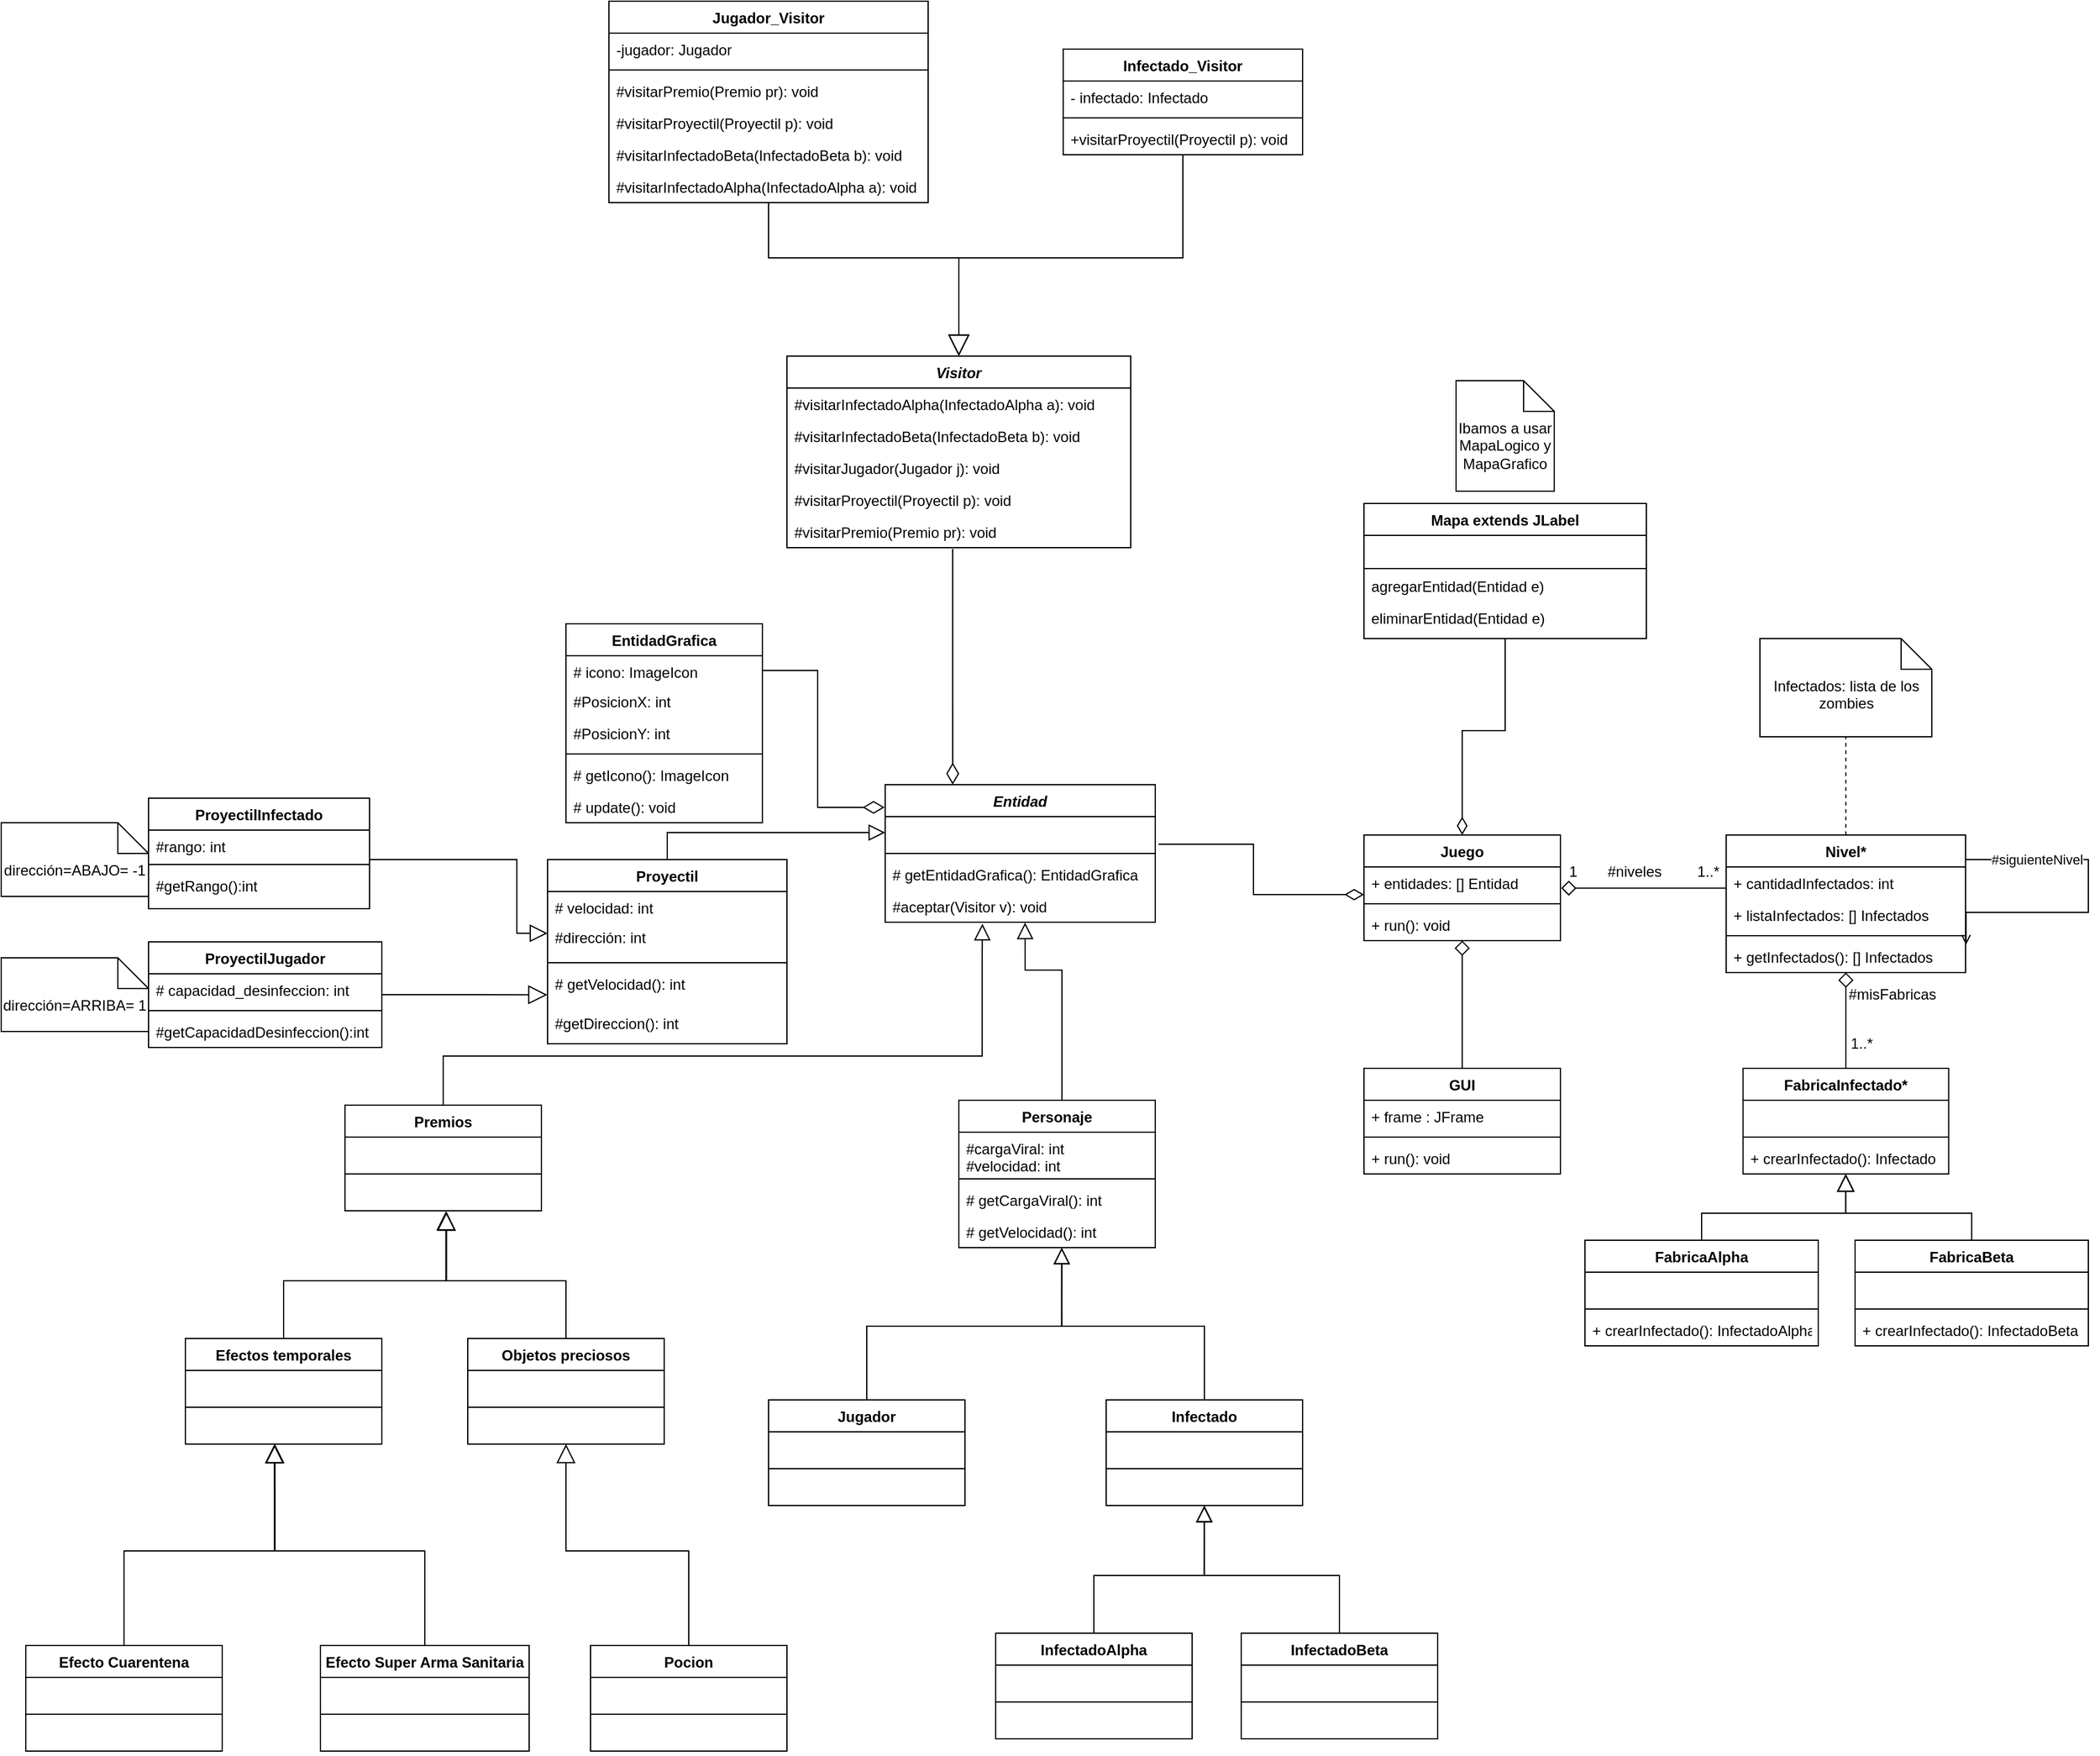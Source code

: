 <mxfile version="13.9.2" type="device"><diagram id="e_Py5MO5d-pihFE7DWXS" name="Page-1"><mxGraphModel dx="3204" dy="1754" grid="1" gridSize="10" guides="1" tooltips="1" connect="1" arrows="1" fold="1" page="1" pageScale="1" pageWidth="850" pageHeight="1100" math="0" shadow="0"><root><mxCell id="0"/><mxCell id="1" parent="0"/><mxCell id="vR1AUL86FYnGPOqWU92p-5" style="edgeStyle=orthogonalEdgeStyle;rounded=0;orthogonalLoop=1;jettySize=auto;html=1;exitX=1.004;exitY=0.665;exitDx=0;exitDy=0;exitPerimeter=0;startArrow=diamond;startFill=0;endArrow=none;endFill=0;endSize=6;startSize=10;" parent="1" source="vR1AUL86FYnGPOqWU92p-11" target="vR1AUL86FYnGPOqWU92p-6" edge="1"><mxGeometry relative="1" as="geometry"><mxPoint x="160" y="80" as="targetPoint"/><mxPoint x="230" y="223" as="sourcePoint"/><Array as="points"><mxPoint x="310" y="223"/><mxPoint x="310" y="223"/></Array></mxGeometry></mxCell><mxCell id="vR1AUL86FYnGPOqWU92p-40" style="edgeStyle=orthogonalEdgeStyle;rounded=0;orthogonalLoop=1;jettySize=auto;html=1;startArrow=diamond;startFill=0;startSize=10;endArrow=none;endFill=0;endSize=12;entryX=0.5;entryY=0;entryDx=0;entryDy=0;" parent="1" source="vR1AUL86FYnGPOqWU92p-6" target="vR1AUL86FYnGPOqWU92p-41" edge="1"><mxGeometry relative="1" as="geometry"><mxPoint x="450" y="410" as="targetPoint"/></mxGeometry></mxCell><mxCell id="vR1AUL86FYnGPOqWU92p-65" style="edgeStyle=orthogonalEdgeStyle;rounded=0;orthogonalLoop=1;jettySize=auto;html=1;entryX=0.5;entryY=1;entryDx=0;entryDy=0;entryPerimeter=0;startArrow=none;startFill=0;startSize=10;endArrow=none;endFill=0;endSize=12;exitX=0.5;exitY=0;exitDx=0;exitDy=0;dashed=1;" parent="1" source="vR1AUL86FYnGPOqWU92p-6" target="vR1AUL86FYnGPOqWU92p-64" edge="1"><mxGeometry relative="1" as="geometry"/></mxCell><mxCell id="vR1AUL86FYnGPOqWU92p-6" value="Nivel*" style="swimlane;fontStyle=1;align=center;verticalAlign=top;childLayout=stackLayout;horizontal=1;startSize=26;horizontalStack=0;resizeParent=1;resizeParentMax=0;resizeLast=0;collapsible=1;marginBottom=0;" parent="1" vertex="1"><mxGeometry x="355" y="180" width="195" height="112" as="geometry"/></mxCell><mxCell id="vR1AUL86FYnGPOqWU92p-39" value="+ cantidadInfectados: int" style="text;strokeColor=none;fillColor=none;align=left;verticalAlign=top;spacingLeft=4;spacingRight=4;overflow=hidden;rotatable=0;points=[[0,0.5],[1,0.5]];portConstraint=eastwest;" parent="vR1AUL86FYnGPOqWU92p-6" vertex="1"><mxGeometry y="26" width="195" height="26" as="geometry"/></mxCell><mxCell id="my1NBq7QJolVb23vjbqv-1" value="+ listaInfectados: [] Infectados" style="text;strokeColor=none;fillColor=none;align=left;verticalAlign=top;spacingLeft=4;spacingRight=4;overflow=hidden;rotatable=0;points=[[0,0.5],[1,0.5]];portConstraint=eastwest;" vertex="1" parent="vR1AUL86FYnGPOqWU92p-6"><mxGeometry y="52" width="195" height="26" as="geometry"/></mxCell><mxCell id="vR1AUL86FYnGPOqWU92p-8" value="" style="line;strokeWidth=1;fillColor=none;align=left;verticalAlign=middle;spacingTop=-1;spacingLeft=3;spacingRight=3;rotatable=0;labelPosition=right;points=[];portConstraint=eastwest;" parent="vR1AUL86FYnGPOqWU92p-6" vertex="1"><mxGeometry y="78" width="195" height="8" as="geometry"/></mxCell><mxCell id="vR1AUL86FYnGPOqWU92p-9" value="+ getInfectados(): [] Infectados" style="text;strokeColor=none;fillColor=none;align=left;verticalAlign=top;spacingLeft=4;spacingRight=4;overflow=hidden;rotatable=0;points=[[0,0.5],[1,0.5]];portConstraint=eastwest;" parent="vR1AUL86FYnGPOqWU92p-6" vertex="1"><mxGeometry y="86" width="195" height="26" as="geometry"/></mxCell><mxCell id="vR1AUL86FYnGPOqWU92p-23" style="edgeStyle=orthogonalEdgeStyle;rounded=0;orthogonalLoop=1;jettySize=auto;html=1;entryX=1.002;entryY=0.132;entryDx=0;entryDy=0;startArrow=none;startFill=0;startSize=10;endArrow=open;endFill=0;endSize=6;entryPerimeter=0;" parent="vR1AUL86FYnGPOqWU92p-6" target="vR1AUL86FYnGPOqWU92p-9" edge="1"><mxGeometry relative="1" as="geometry"><mxPoint x="195" y="20" as="sourcePoint"/><mxPoint x="285" y="52" as="targetPoint"/><Array as="points"><mxPoint x="295" y="20"/><mxPoint x="295" y="63"/></Array></mxGeometry></mxCell><mxCell id="vR1AUL86FYnGPOqWU92p-24" value="#siguienteNivel" style="edgeLabel;html=1;align=center;verticalAlign=middle;resizable=0;points=[];" parent="vR1AUL86FYnGPOqWU92p-23" vertex="1" connectable="0"><mxGeometry x="-0.428" relative="1" as="geometry"><mxPoint x="-19.49" as="offset"/></mxGeometry></mxCell><mxCell id="vR1AUL86FYnGPOqWU92p-68" style="edgeStyle=orthogonalEdgeStyle;rounded=0;orthogonalLoop=1;jettySize=auto;html=1;startArrow=diamond;startFill=0;startSize=10;endArrow=none;endFill=0;endSize=12;entryX=0.5;entryY=0;entryDx=0;entryDy=0;" parent="1" source="vR1AUL86FYnGPOqWU92p-10" target="vR1AUL86FYnGPOqWU92p-69" edge="1"><mxGeometry relative="1" as="geometry"><mxPoint x="140" y="400" as="targetPoint"/></mxGeometry></mxCell><mxCell id="vR1AUL86FYnGPOqWU92p-10" value="Juego" style="swimlane;fontStyle=1;align=center;verticalAlign=top;childLayout=stackLayout;horizontal=1;startSize=26;horizontalStack=0;resizeParent=1;resizeParentMax=0;resizeLast=0;collapsible=1;marginBottom=0;" parent="1" vertex="1"><mxGeometry x="60" y="180" width="160" height="86" as="geometry"/></mxCell><mxCell id="vR1AUL86FYnGPOqWU92p-11" value="+ entidades: [] Entidad" style="text;strokeColor=none;fillColor=none;align=left;verticalAlign=top;spacingLeft=4;spacingRight=4;overflow=hidden;rotatable=0;points=[[0,0.5],[1,0.5]];portConstraint=eastwest;" parent="vR1AUL86FYnGPOqWU92p-10" vertex="1"><mxGeometry y="26" width="160" height="26" as="geometry"/></mxCell><mxCell id="vR1AUL86FYnGPOqWU92p-12" value="" style="line;strokeWidth=1;fillColor=none;align=left;verticalAlign=middle;spacingTop=-1;spacingLeft=3;spacingRight=3;rotatable=0;labelPosition=right;points=[];portConstraint=eastwest;" parent="vR1AUL86FYnGPOqWU92p-10" vertex="1"><mxGeometry y="52" width="160" height="8" as="geometry"/></mxCell><mxCell id="vR1AUL86FYnGPOqWU92p-13" value="+ run(): void" style="text;strokeColor=none;fillColor=none;align=left;verticalAlign=top;spacingLeft=4;spacingRight=4;overflow=hidden;rotatable=0;points=[[0,0.5],[1,0.5]];portConstraint=eastwest;" parent="vR1AUL86FYnGPOqWU92p-10" vertex="1"><mxGeometry y="60" width="160" height="26" as="geometry"/></mxCell><mxCell id="vR1AUL86FYnGPOqWU92p-14" value="1..*" style="text;html=1;align=center;verticalAlign=middle;resizable=0;points=[];autosize=1;" parent="1" vertex="1"><mxGeometry x="325" y="200" width="30" height="20" as="geometry"/></mxCell><mxCell id="vR1AUL86FYnGPOqWU92p-15" value="1" style="text;html=1;align=center;verticalAlign=middle;resizable=0;points=[];autosize=1;" parent="1" vertex="1"><mxGeometry x="220" y="200" width="20" height="20" as="geometry"/></mxCell><mxCell id="vR1AUL86FYnGPOqWU92p-41" value="FabricaInfectado*" style="swimlane;fontStyle=1;align=center;verticalAlign=top;childLayout=stackLayout;horizontal=1;startSize=26;horizontalStack=0;resizeParent=1;resizeParentMax=0;resizeLast=0;collapsible=1;marginBottom=0;" parent="1" vertex="1"><mxGeometry x="368.75" y="370" width="167.5" height="86" as="geometry"/></mxCell><mxCell id="vR1AUL86FYnGPOqWU92p-42" value=" " style="text;strokeColor=none;fillColor=none;align=left;verticalAlign=top;spacingLeft=4;spacingRight=4;overflow=hidden;rotatable=0;points=[[0,0.5],[1,0.5]];portConstraint=eastwest;" parent="vR1AUL86FYnGPOqWU92p-41" vertex="1"><mxGeometry y="26" width="167.5" height="26" as="geometry"/></mxCell><mxCell id="vR1AUL86FYnGPOqWU92p-43" value="" style="line;strokeWidth=1;fillColor=none;align=left;verticalAlign=middle;spacingTop=-1;spacingLeft=3;spacingRight=3;rotatable=0;labelPosition=right;points=[];portConstraint=eastwest;" parent="vR1AUL86FYnGPOqWU92p-41" vertex="1"><mxGeometry y="52" width="167.5" height="8" as="geometry"/></mxCell><mxCell id="vR1AUL86FYnGPOqWU92p-44" value="+ crearInfectado(): Infectado" style="text;strokeColor=none;fillColor=none;align=left;verticalAlign=top;spacingLeft=4;spacingRight=4;overflow=hidden;rotatable=0;points=[[0,0.5],[1,0.5]];portConstraint=eastwest;" parent="vR1AUL86FYnGPOqWU92p-41" vertex="1"><mxGeometry y="60" width="167.5" height="26" as="geometry"/></mxCell><mxCell id="vR1AUL86FYnGPOqWU92p-45" value="1..*" style="text;html=1;align=center;verticalAlign=middle;resizable=0;points=[];autosize=1;" parent="1" vertex="1"><mxGeometry x="450" y="340" width="30" height="20" as="geometry"/></mxCell><mxCell id="vR1AUL86FYnGPOqWU92p-46" value="#misFabricas" style="text;html=1;align=center;verticalAlign=middle;resizable=0;points=[];autosize=1;" parent="1" vertex="1"><mxGeometry x="445" y="300" width="90" height="20" as="geometry"/></mxCell><mxCell id="vR1AUL86FYnGPOqWU92p-48" value="#niveles" style="text;html=1;align=center;verticalAlign=middle;resizable=0;points=[];autosize=1;" parent="1" vertex="1"><mxGeometry x="250" y="200" width="60" height="20" as="geometry"/></mxCell><mxCell id="vR1AUL86FYnGPOqWU92p-61" style="edgeStyle=orthogonalEdgeStyle;rounded=0;orthogonalLoop=1;jettySize=auto;html=1;entryX=0.5;entryY=1;entryDx=0;entryDy=0;startArrow=none;startFill=0;startSize=10;endArrow=block;endFill=0;endSize=12;" parent="1" source="vR1AUL86FYnGPOqWU92p-50" target="vR1AUL86FYnGPOqWU92p-41" edge="1"><mxGeometry relative="1" as="geometry"/></mxCell><mxCell id="vR1AUL86FYnGPOqWU92p-50" value="FabricaAlpha" style="swimlane;fontStyle=1;align=center;verticalAlign=top;childLayout=stackLayout;horizontal=1;startSize=26;horizontalStack=0;resizeParent=1;resizeParentMax=0;resizeLast=0;collapsible=1;marginBottom=0;" parent="1" vertex="1"><mxGeometry x="240" y="510" width="190" height="86" as="geometry"/></mxCell><mxCell id="vR1AUL86FYnGPOqWU92p-51" value=" " style="text;strokeColor=none;fillColor=none;align=left;verticalAlign=top;spacingLeft=4;spacingRight=4;overflow=hidden;rotatable=0;points=[[0,0.5],[1,0.5]];portConstraint=eastwest;" parent="vR1AUL86FYnGPOqWU92p-50" vertex="1"><mxGeometry y="26" width="190" height="26" as="geometry"/></mxCell><mxCell id="vR1AUL86FYnGPOqWU92p-52" value="" style="line;strokeWidth=1;fillColor=none;align=left;verticalAlign=middle;spacingTop=-1;spacingLeft=3;spacingRight=3;rotatable=0;labelPosition=right;points=[];portConstraint=eastwest;" parent="vR1AUL86FYnGPOqWU92p-50" vertex="1"><mxGeometry y="52" width="190" height="8" as="geometry"/></mxCell><mxCell id="vR1AUL86FYnGPOqWU92p-53" value="+ crearInfectado(): InfectadoAlpha" style="text;strokeColor=none;fillColor=none;align=left;verticalAlign=top;spacingLeft=4;spacingRight=4;overflow=hidden;rotatable=0;points=[[0,0.5],[1,0.5]];portConstraint=eastwest;" parent="vR1AUL86FYnGPOqWU92p-50" vertex="1"><mxGeometry y="60" width="190" height="26" as="geometry"/></mxCell><mxCell id="vR1AUL86FYnGPOqWU92p-63" style="edgeStyle=orthogonalEdgeStyle;rounded=0;orthogonalLoop=1;jettySize=auto;html=1;entryX=0.499;entryY=1.001;entryDx=0;entryDy=0;entryPerimeter=0;startArrow=none;startFill=0;startSize=10;endArrow=block;endFill=0;endSize=12;" parent="1" source="vR1AUL86FYnGPOqWU92p-54" target="vR1AUL86FYnGPOqWU92p-44" edge="1"><mxGeometry relative="1" as="geometry"/></mxCell><mxCell id="vR1AUL86FYnGPOqWU92p-54" value="FabricaBeta" style="swimlane;fontStyle=1;align=center;verticalAlign=top;childLayout=stackLayout;horizontal=1;startSize=26;horizontalStack=0;resizeParent=1;resizeParentMax=0;resizeLast=0;collapsible=1;marginBottom=0;" parent="1" vertex="1"><mxGeometry x="460" y="510" width="190" height="86" as="geometry"/></mxCell><mxCell id="vR1AUL86FYnGPOqWU92p-55" value=" " style="text;strokeColor=none;fillColor=none;align=left;verticalAlign=top;spacingLeft=4;spacingRight=4;overflow=hidden;rotatable=0;points=[[0,0.5],[1,0.5]];portConstraint=eastwest;" parent="vR1AUL86FYnGPOqWU92p-54" vertex="1"><mxGeometry y="26" width="190" height="26" as="geometry"/></mxCell><mxCell id="vR1AUL86FYnGPOqWU92p-56" value="" style="line;strokeWidth=1;fillColor=none;align=left;verticalAlign=middle;spacingTop=-1;spacingLeft=3;spacingRight=3;rotatable=0;labelPosition=right;points=[];portConstraint=eastwest;" parent="vR1AUL86FYnGPOqWU92p-54" vertex="1"><mxGeometry y="52" width="190" height="8" as="geometry"/></mxCell><mxCell id="vR1AUL86FYnGPOqWU92p-57" value="+ crearInfectado(): InfectadoBeta" style="text;strokeColor=none;fillColor=none;align=left;verticalAlign=top;spacingLeft=4;spacingRight=4;overflow=hidden;rotatable=0;points=[[0,0.5],[1,0.5]];portConstraint=eastwest;" parent="vR1AUL86FYnGPOqWU92p-54" vertex="1"><mxGeometry y="60" width="190" height="26" as="geometry"/></mxCell><mxCell id="vR1AUL86FYnGPOqWU92p-64" value="Infectados: lista de los zombies" style="shape=note2;boundedLbl=1;whiteSpace=wrap;html=1;size=25;verticalAlign=top;align=center;" parent="1" vertex="1"><mxGeometry x="382.5" y="20" width="140" height="80" as="geometry"/></mxCell><mxCell id="vR1AUL86FYnGPOqWU92p-69" value="GUI" style="swimlane;fontStyle=1;align=center;verticalAlign=top;childLayout=stackLayout;horizontal=1;startSize=26;horizontalStack=0;resizeParent=1;resizeParentMax=0;resizeLast=0;collapsible=1;marginBottom=0;" parent="1" vertex="1"><mxGeometry x="60" y="370" width="160" height="86" as="geometry"/></mxCell><mxCell id="vR1AUL86FYnGPOqWU92p-70" value="+ frame : JFrame" style="text;strokeColor=none;fillColor=none;align=left;verticalAlign=top;spacingLeft=4;spacingRight=4;overflow=hidden;rotatable=0;points=[[0,0.5],[1,0.5]];portConstraint=eastwest;" parent="vR1AUL86FYnGPOqWU92p-69" vertex="1"><mxGeometry y="26" width="160" height="26" as="geometry"/></mxCell><mxCell id="vR1AUL86FYnGPOqWU92p-71" value="" style="line;strokeWidth=1;fillColor=none;align=left;verticalAlign=middle;spacingTop=-1;spacingLeft=3;spacingRight=3;rotatable=0;labelPosition=right;points=[];portConstraint=eastwest;" parent="vR1AUL86FYnGPOqWU92p-69" vertex="1"><mxGeometry y="52" width="160" height="8" as="geometry"/></mxCell><mxCell id="vR1AUL86FYnGPOqWU92p-72" value="+ run(): void" style="text;strokeColor=none;fillColor=none;align=left;verticalAlign=top;spacingLeft=4;spacingRight=4;overflow=hidden;rotatable=0;points=[[0,0.5],[1,0.5]];portConstraint=eastwest;" parent="vR1AUL86FYnGPOqWU92p-69" vertex="1"><mxGeometry y="60" width="160" height="26" as="geometry"/></mxCell><mxCell id="WRxoPLEy21GZYdgiGuAM-36" style="edgeStyle=orthogonalEdgeStyle;rounded=0;orthogonalLoop=1;jettySize=auto;html=1;endArrow=diamondThin;endFill=0;endSize=13;exitX=1.012;exitY=0.866;exitDx=0;exitDy=0;exitPerimeter=0;entryX=0;entryY=0.866;entryDx=0;entryDy=0;entryPerimeter=0;" parent="1" source="WRxoPLEy21GZYdgiGuAM-2" target="vR1AUL86FYnGPOqWU92p-11" edge="1"><mxGeometry relative="1" as="geometry"><Array as="points"/><mxPoint x="59" y="228" as="targetPoint"/></mxGeometry></mxCell><mxCell id="3l5b2DLbA7qnfJ4A5fDf-18" style="edgeStyle=orthogonalEdgeStyle;rounded=0;orthogonalLoop=1;jettySize=auto;html=1;startArrow=diamondThin;startFill=0;startSize=15;endArrow=none;endFill=0;endSize=15;exitX=0.25;exitY=0;exitDx=0;exitDy=0;entryX=0.482;entryY=1.038;entryDx=0;entryDy=0;entryPerimeter=0;" parent="1" source="WRxoPLEy21GZYdgiGuAM-1" target="3l5b2DLbA7qnfJ4A5fDf-19" edge="1"><mxGeometry relative="1" as="geometry"><mxPoint x="-270" y="-263" as="targetPoint"/></mxGeometry></mxCell><mxCell id="WRxoPLEy21GZYdgiGuAM-1" value="Entidad" style="swimlane;fontStyle=3;align=center;verticalAlign=top;childLayout=stackLayout;horizontal=1;startSize=26;horizontalStack=0;resizeParent=1;resizeParentMax=0;resizeLast=0;collapsible=1;marginBottom=0;" parent="1" vertex="1"><mxGeometry x="-330" y="139" width="220" height="112" as="geometry"/></mxCell><mxCell id="WRxoPLEy21GZYdgiGuAM-2" value=" " style="text;strokeColor=none;fillColor=none;align=left;verticalAlign=top;spacingLeft=4;spacingRight=4;overflow=hidden;rotatable=0;points=[[0,0.5],[1,0.5]];portConstraint=eastwest;" parent="WRxoPLEy21GZYdgiGuAM-1" vertex="1"><mxGeometry y="26" width="220" height="26" as="geometry"/></mxCell><mxCell id="WRxoPLEy21GZYdgiGuAM-3" value="" style="line;strokeWidth=1;fillColor=none;align=left;verticalAlign=middle;spacingTop=-1;spacingLeft=3;spacingRight=3;rotatable=0;labelPosition=right;points=[];portConstraint=eastwest;" parent="WRxoPLEy21GZYdgiGuAM-1" vertex="1"><mxGeometry y="52" width="220" height="8" as="geometry"/></mxCell><mxCell id="3l5b2DLbA7qnfJ4A5fDf-36" value="# getEntidadGrafica(): EntidadGrafica" style="text;strokeColor=none;fillColor=none;align=left;verticalAlign=top;spacingLeft=4;spacingRight=4;overflow=hidden;rotatable=0;points=[[0,0.5],[1,0.5]];portConstraint=eastwest;" parent="WRxoPLEy21GZYdgiGuAM-1" vertex="1"><mxGeometry y="60" width="220" height="26" as="geometry"/></mxCell><mxCell id="WRxoPLEy21GZYdgiGuAM-4" value="#aceptar(Visitor v): void" style="text;strokeColor=none;fillColor=none;align=left;verticalAlign=top;spacingLeft=4;spacingRight=4;overflow=hidden;rotatable=0;points=[[0,0.5],[1,0.5]];portConstraint=eastwest;" parent="WRxoPLEy21GZYdgiGuAM-1" vertex="1"><mxGeometry y="86" width="220" height="26" as="geometry"/></mxCell><mxCell id="WRxoPLEy21GZYdgiGuAM-9" style="edgeStyle=orthogonalEdgeStyle;rounded=0;orthogonalLoop=1;jettySize=auto;html=1;entryX=-0.002;entryY=0.165;entryDx=0;entryDy=0;endArrow=diamondThin;endFill=0;endSize=15;entryPerimeter=0;" parent="1" source="WRxoPLEy21GZYdgiGuAM-6" target="WRxoPLEy21GZYdgiGuAM-1" edge="1"><mxGeometry relative="1" as="geometry"/></mxCell><mxCell id="Is_bdsAfQgZfsIAwMM-b-7" style="edgeStyle=orthogonalEdgeStyle;rounded=0;orthogonalLoop=1;jettySize=auto;html=1;endArrow=block;endFill=0;endSize=11;entryX=0.518;entryY=1.011;entryDx=0;entryDy=0;entryPerimeter=0;" parent="1" source="WRxoPLEy21GZYdgiGuAM-10" target="WRxoPLEy21GZYdgiGuAM-4" edge="1"><mxGeometry relative="1" as="geometry"><mxPoint x="-220" y="266" as="targetPoint"/><Array as="points"><mxPoint x="-186" y="290"/><mxPoint x="-216" y="290"/></Array></mxGeometry></mxCell><mxCell id="WRxoPLEy21GZYdgiGuAM-10" value="Personaje" style="swimlane;fontStyle=1;align=center;verticalAlign=top;childLayout=stackLayout;horizontal=1;startSize=26;horizontalStack=0;resizeParent=1;resizeParentMax=0;resizeLast=0;collapsible=1;marginBottom=0;" parent="1" vertex="1"><mxGeometry x="-270" y="396" width="160" height="120" as="geometry"/></mxCell><mxCell id="WRxoPLEy21GZYdgiGuAM-11" value="#cargaViral: int&#10;#velocidad: int" style="text;strokeColor=none;fillColor=none;align=left;verticalAlign=top;spacingLeft=4;spacingRight=4;overflow=hidden;rotatable=0;points=[[0,0.5],[1,0.5]];portConstraint=eastwest;" parent="WRxoPLEy21GZYdgiGuAM-10" vertex="1"><mxGeometry y="26" width="160" height="34" as="geometry"/></mxCell><mxCell id="WRxoPLEy21GZYdgiGuAM-12" value="" style="line;strokeWidth=1;fillColor=none;align=left;verticalAlign=middle;spacingTop=-1;spacingLeft=3;spacingRight=3;rotatable=0;labelPosition=right;points=[];portConstraint=eastwest;" parent="WRxoPLEy21GZYdgiGuAM-10" vertex="1"><mxGeometry y="60" width="160" height="8" as="geometry"/></mxCell><mxCell id="Is_bdsAfQgZfsIAwMM-b-28" value="# getCargaViral(): int" style="text;strokeColor=none;fillColor=none;align=left;verticalAlign=top;spacingLeft=4;spacingRight=4;overflow=hidden;rotatable=0;points=[[0,0.5],[1,0.5]];portConstraint=eastwest;" parent="WRxoPLEy21GZYdgiGuAM-10" vertex="1"><mxGeometry y="68" width="160" height="26" as="geometry"/></mxCell><mxCell id="WRxoPLEy21GZYdgiGuAM-13" value="# getVelocidad(): int" style="text;strokeColor=none;fillColor=none;align=left;verticalAlign=top;spacingLeft=4;spacingRight=4;overflow=hidden;rotatable=0;points=[[0,0.5],[1,0.5]];portConstraint=eastwest;" parent="WRxoPLEy21GZYdgiGuAM-10" vertex="1"><mxGeometry y="94" width="160" height="26" as="geometry"/></mxCell><mxCell id="Is_bdsAfQgZfsIAwMM-b-9" style="edgeStyle=orthogonalEdgeStyle;rounded=0;orthogonalLoop=1;jettySize=auto;html=1;entryX=0.524;entryY=1;entryDx=0;entryDy=0;entryPerimeter=0;endArrow=block;endFill=0;endSize=11;" parent="1" source="WRxoPLEy21GZYdgiGuAM-14" target="WRxoPLEy21GZYdgiGuAM-13" edge="1"><mxGeometry relative="1" as="geometry"><Array as="points"><mxPoint x="-345" y="580"/><mxPoint x="-186" y="580"/></Array></mxGeometry></mxCell><mxCell id="WRxoPLEy21GZYdgiGuAM-14" value="Jugador" style="swimlane;fontStyle=1;align=center;verticalAlign=top;childLayout=stackLayout;horizontal=1;startSize=26;horizontalStack=0;resizeParent=1;resizeParentMax=0;resizeLast=0;collapsible=1;marginBottom=0;" parent="1" vertex="1"><mxGeometry x="-425" y="640" width="160" height="86" as="geometry"/></mxCell><mxCell id="WRxoPLEy21GZYdgiGuAM-15" value=" " style="text;strokeColor=none;fillColor=none;align=left;verticalAlign=top;spacingLeft=4;spacingRight=4;overflow=hidden;rotatable=0;points=[[0,0.5],[1,0.5]];portConstraint=eastwest;" parent="WRxoPLEy21GZYdgiGuAM-14" vertex="1"><mxGeometry y="26" width="160" height="26" as="geometry"/></mxCell><mxCell id="WRxoPLEy21GZYdgiGuAM-16" value="" style="line;strokeWidth=1;fillColor=none;align=left;verticalAlign=middle;spacingTop=-1;spacingLeft=3;spacingRight=3;rotatable=0;labelPosition=right;points=[];portConstraint=eastwest;" parent="WRxoPLEy21GZYdgiGuAM-14" vertex="1"><mxGeometry y="52" width="160" height="8" as="geometry"/></mxCell><mxCell id="WRxoPLEy21GZYdgiGuAM-17" value=" " style="text;strokeColor=none;fillColor=none;align=left;verticalAlign=top;spacingLeft=4;spacingRight=4;overflow=hidden;rotatable=0;points=[[0,0.5],[1,0.5]];portConstraint=eastwest;" parent="WRxoPLEy21GZYdgiGuAM-14" vertex="1"><mxGeometry y="60" width="160" height="26" as="geometry"/></mxCell><mxCell id="Is_bdsAfQgZfsIAwMM-b-10" style="edgeStyle=orthogonalEdgeStyle;rounded=0;orthogonalLoop=1;jettySize=auto;html=1;endArrow=block;endFill=0;endSize=11;entryX=0.524;entryY=1.002;entryDx=0;entryDy=0;entryPerimeter=0;exitX=0.5;exitY=0;exitDx=0;exitDy=0;" parent="1" source="WRxoPLEy21GZYdgiGuAM-18" target="WRxoPLEy21GZYdgiGuAM-13" edge="1"><mxGeometry relative="1" as="geometry"><mxPoint x="-197" y="491" as="targetPoint"/><Array as="points"><mxPoint x="-70" y="580"/><mxPoint x="-186" y="580"/></Array></mxGeometry></mxCell><mxCell id="WRxoPLEy21GZYdgiGuAM-18" value="Infectado" style="swimlane;fontStyle=1;align=center;verticalAlign=top;childLayout=stackLayout;horizontal=1;startSize=26;horizontalStack=0;resizeParent=1;resizeParentMax=0;resizeLast=0;collapsible=1;marginBottom=0;" parent="1" vertex="1"><mxGeometry x="-150" y="640" width="160" height="86" as="geometry"/></mxCell><mxCell id="WRxoPLEy21GZYdgiGuAM-19" value=" " style="text;strokeColor=none;fillColor=none;align=left;verticalAlign=top;spacingLeft=4;spacingRight=4;overflow=hidden;rotatable=0;points=[[0,0.5],[1,0.5]];portConstraint=eastwest;" parent="WRxoPLEy21GZYdgiGuAM-18" vertex="1"><mxGeometry y="26" width="160" height="26" as="geometry"/></mxCell><mxCell id="WRxoPLEy21GZYdgiGuAM-20" value="" style="line;strokeWidth=1;fillColor=none;align=left;verticalAlign=middle;spacingTop=-1;spacingLeft=3;spacingRight=3;rotatable=0;labelPosition=right;points=[];portConstraint=eastwest;" parent="WRxoPLEy21GZYdgiGuAM-18" vertex="1"><mxGeometry y="52" width="160" height="8" as="geometry"/></mxCell><mxCell id="WRxoPLEy21GZYdgiGuAM-21" value=" " style="text;strokeColor=none;fillColor=none;align=left;verticalAlign=top;spacingLeft=4;spacingRight=4;overflow=hidden;rotatable=0;points=[[0,0.5],[1,0.5]];portConstraint=eastwest;" parent="WRxoPLEy21GZYdgiGuAM-18" vertex="1"><mxGeometry y="60" width="160" height="26" as="geometry"/></mxCell><mxCell id="Is_bdsAfQgZfsIAwMM-b-19" style="edgeStyle=orthogonalEdgeStyle;rounded=0;orthogonalLoop=1;jettySize=auto;html=1;endArrow=block;endFill=0;endSize=11;entryX=0.36;entryY=1.048;entryDx=0;entryDy=0;entryPerimeter=0;" parent="1" source="WRxoPLEy21GZYdgiGuAM-37" target="WRxoPLEy21GZYdgiGuAM-4" edge="1"><mxGeometry relative="1" as="geometry"><mxPoint x="-270" y="266" as="targetPoint"/><Array as="points"><mxPoint x="-690" y="360"/><mxPoint x="-251" y="360"/><mxPoint x="-251" y="280"/></Array></mxGeometry></mxCell><mxCell id="WRxoPLEy21GZYdgiGuAM-37" value="Premios" style="swimlane;fontStyle=1;align=center;verticalAlign=top;childLayout=stackLayout;horizontal=1;startSize=26;horizontalStack=0;resizeParent=1;resizeParentMax=0;resizeLast=0;collapsible=1;marginBottom=0;" parent="1" vertex="1"><mxGeometry x="-770" y="400" width="160" height="86" as="geometry"/></mxCell><mxCell id="WRxoPLEy21GZYdgiGuAM-38" value=" " style="text;strokeColor=none;fillColor=none;align=left;verticalAlign=top;spacingLeft=4;spacingRight=4;overflow=hidden;rotatable=0;points=[[0,0.5],[1,0.5]];portConstraint=eastwest;" parent="WRxoPLEy21GZYdgiGuAM-37" vertex="1"><mxGeometry y="26" width="160" height="26" as="geometry"/></mxCell><mxCell id="WRxoPLEy21GZYdgiGuAM-39" value="" style="line;strokeWidth=1;fillColor=none;align=left;verticalAlign=middle;spacingTop=-1;spacingLeft=3;spacingRight=3;rotatable=0;labelPosition=right;points=[];portConstraint=eastwest;" parent="WRxoPLEy21GZYdgiGuAM-37" vertex="1"><mxGeometry y="52" width="160" height="8" as="geometry"/></mxCell><mxCell id="WRxoPLEy21GZYdgiGuAM-40" value=" " style="text;strokeColor=none;fillColor=none;align=left;verticalAlign=top;spacingLeft=4;spacingRight=4;overflow=hidden;rotatable=0;points=[[0,0.5],[1,0.5]];portConstraint=eastwest;" parent="WRxoPLEy21GZYdgiGuAM-37" vertex="1"><mxGeometry y="60" width="160" height="26" as="geometry"/></mxCell><mxCell id="Is_bdsAfQgZfsIAwMM-b-4" style="edgeStyle=orthogonalEdgeStyle;rounded=0;orthogonalLoop=1;jettySize=auto;html=1;entryX=0;entryY=0.5;entryDx=0;entryDy=0;endArrow=block;endFill=0;endSize=11;" parent="1" source="WRxoPLEy21GZYdgiGuAM-52" target="WRxoPLEy21GZYdgiGuAM-2" edge="1"><mxGeometry relative="1" as="geometry"/></mxCell><mxCell id="WRxoPLEy21GZYdgiGuAM-52" value="Proyectil" style="swimlane;fontStyle=1;align=center;verticalAlign=top;childLayout=stackLayout;horizontal=1;startSize=26;horizontalStack=0;resizeParent=1;resizeParentMax=0;resizeLast=0;collapsible=1;marginBottom=0;" parent="1" vertex="1"><mxGeometry x="-605" y="200" width="195" height="150" as="geometry"/></mxCell><mxCell id="WRxoPLEy21GZYdgiGuAM-53" value="# velocidad: int" style="text;strokeColor=none;fillColor=none;align=left;verticalAlign=top;spacingLeft=4;spacingRight=4;overflow=hidden;rotatable=0;points=[[0,0.5],[1,0.5]];portConstraint=eastwest;" parent="WRxoPLEy21GZYdgiGuAM-52" vertex="1"><mxGeometry y="26" width="195" height="24" as="geometry"/></mxCell><mxCell id="3l5b2DLbA7qnfJ4A5fDf-6" value="#dirección: int" style="text;strokeColor=none;fillColor=none;align=left;verticalAlign=top;spacingLeft=4;spacingRight=4;overflow=hidden;rotatable=0;points=[[0,0.5],[1,0.5]];portConstraint=eastwest;" parent="WRxoPLEy21GZYdgiGuAM-52" vertex="1"><mxGeometry y="50" width="195" height="30" as="geometry"/></mxCell><mxCell id="WRxoPLEy21GZYdgiGuAM-54" value="" style="line;strokeWidth=1;fillColor=none;align=left;verticalAlign=middle;spacingTop=-1;spacingLeft=3;spacingRight=3;rotatable=0;labelPosition=right;points=[];portConstraint=eastwest;" parent="WRxoPLEy21GZYdgiGuAM-52" vertex="1"><mxGeometry y="80" width="195" height="8" as="geometry"/></mxCell><mxCell id="WRxoPLEy21GZYdgiGuAM-55" value="# getVelocidad(): int" style="text;strokeColor=none;fillColor=none;align=left;verticalAlign=top;spacingLeft=4;spacingRight=4;overflow=hidden;rotatable=0;points=[[0,0.5],[1,0.5]];portConstraint=eastwest;" parent="WRxoPLEy21GZYdgiGuAM-52" vertex="1"><mxGeometry y="88" width="195" height="32" as="geometry"/></mxCell><mxCell id="3l5b2DLbA7qnfJ4A5fDf-7" value="#getDireccion(): int" style="text;strokeColor=none;fillColor=none;align=left;verticalAlign=top;spacingLeft=4;spacingRight=4;overflow=hidden;rotatable=0;points=[[0,0.5],[1,0.5]];portConstraint=eastwest;" parent="WRxoPLEy21GZYdgiGuAM-52" vertex="1"><mxGeometry y="120" width="195" height="30" as="geometry"/></mxCell><mxCell id="Is_bdsAfQgZfsIAwMM-b-11" style="edgeStyle=orthogonalEdgeStyle;rounded=0;orthogonalLoop=1;jettySize=auto;html=1;entryX=0.5;entryY=1;entryDx=0;entryDy=0;endArrow=block;endFill=0;endSize=11;" parent="1" source="WRxoPLEy21GZYdgiGuAM-24" target="WRxoPLEy21GZYdgiGuAM-18" edge="1"><mxGeometry relative="1" as="geometry"/></mxCell><mxCell id="WRxoPLEy21GZYdgiGuAM-24" value="InfectadoAlpha" style="swimlane;fontStyle=1;align=center;verticalAlign=top;childLayout=stackLayout;horizontal=1;startSize=26;horizontalStack=0;resizeParent=1;resizeParentMax=0;resizeLast=0;collapsible=1;marginBottom=0;" parent="1" vertex="1"><mxGeometry x="-240" y="830" width="160" height="86" as="geometry"/></mxCell><mxCell id="WRxoPLEy21GZYdgiGuAM-25" value=" " style="text;strokeColor=none;fillColor=none;align=left;verticalAlign=top;spacingLeft=4;spacingRight=4;overflow=hidden;rotatable=0;points=[[0,0.5],[1,0.5]];portConstraint=eastwest;" parent="WRxoPLEy21GZYdgiGuAM-24" vertex="1"><mxGeometry y="26" width="160" height="26" as="geometry"/></mxCell><mxCell id="WRxoPLEy21GZYdgiGuAM-26" value="" style="line;strokeWidth=1;fillColor=none;align=left;verticalAlign=middle;spacingTop=-1;spacingLeft=3;spacingRight=3;rotatable=0;labelPosition=right;points=[];portConstraint=eastwest;" parent="WRxoPLEy21GZYdgiGuAM-24" vertex="1"><mxGeometry y="52" width="160" height="8" as="geometry"/></mxCell><mxCell id="WRxoPLEy21GZYdgiGuAM-27" value=" " style="text;strokeColor=none;fillColor=none;align=left;verticalAlign=top;spacingLeft=4;spacingRight=4;overflow=hidden;rotatable=0;points=[[0,0.5],[1,0.5]];portConstraint=eastwest;" parent="WRxoPLEy21GZYdgiGuAM-24" vertex="1"><mxGeometry y="60" width="160" height="26" as="geometry"/></mxCell><mxCell id="Is_bdsAfQgZfsIAwMM-b-12" style="edgeStyle=orthogonalEdgeStyle;rounded=0;orthogonalLoop=1;jettySize=auto;html=1;endArrow=block;endFill=0;endSize=11;entryX=0.499;entryY=1.009;entryDx=0;entryDy=0;entryPerimeter=0;" parent="1" source="WRxoPLEy21GZYdgiGuAM-28" target="WRxoPLEy21GZYdgiGuAM-21" edge="1"><mxGeometry relative="1" as="geometry"><mxPoint x="-110" y="727" as="targetPoint"/></mxGeometry></mxCell><mxCell id="WRxoPLEy21GZYdgiGuAM-28" value="InfectadoBeta" style="swimlane;fontStyle=1;align=center;verticalAlign=top;childLayout=stackLayout;horizontal=1;startSize=26;horizontalStack=0;resizeParent=1;resizeParentMax=0;resizeLast=0;collapsible=1;marginBottom=0;" parent="1" vertex="1"><mxGeometry x="-40" y="830" width="160" height="86" as="geometry"/></mxCell><mxCell id="WRxoPLEy21GZYdgiGuAM-29" value=" " style="text;strokeColor=none;fillColor=none;align=left;verticalAlign=top;spacingLeft=4;spacingRight=4;overflow=hidden;rotatable=0;points=[[0,0.5],[1,0.5]];portConstraint=eastwest;" parent="WRxoPLEy21GZYdgiGuAM-28" vertex="1"><mxGeometry y="26" width="160" height="26" as="geometry"/></mxCell><mxCell id="WRxoPLEy21GZYdgiGuAM-30" value="" style="line;strokeWidth=1;fillColor=none;align=left;verticalAlign=middle;spacingTop=-1;spacingLeft=3;spacingRight=3;rotatable=0;labelPosition=right;points=[];portConstraint=eastwest;" parent="WRxoPLEy21GZYdgiGuAM-28" vertex="1"><mxGeometry y="52" width="160" height="8" as="geometry"/></mxCell><mxCell id="WRxoPLEy21GZYdgiGuAM-31" value=" " style="text;strokeColor=none;fillColor=none;align=left;verticalAlign=top;spacingLeft=4;spacingRight=4;overflow=hidden;rotatable=0;points=[[0,0.5],[1,0.5]];portConstraint=eastwest;" parent="WRxoPLEy21GZYdgiGuAM-28" vertex="1"><mxGeometry y="60" width="160" height="26" as="geometry"/></mxCell><mxCell id="WRxoPLEy21GZYdgiGuAM-71" style="edgeStyle=orthogonalEdgeStyle;rounded=0;orthogonalLoop=1;jettySize=auto;html=1;entryX=0.517;entryY=1.027;entryDx=0;entryDy=0;entryPerimeter=0;endArrow=block;endFill=0;endSize=13;" parent="1" source="WRxoPLEy21GZYdgiGuAM-62" target="WRxoPLEy21GZYdgiGuAM-40" edge="1"><mxGeometry relative="1" as="geometry"/></mxCell><mxCell id="WRxoPLEy21GZYdgiGuAM-62" value="Efectos temporales" style="swimlane;fontStyle=1;align=center;verticalAlign=top;childLayout=stackLayout;horizontal=1;startSize=26;horizontalStack=0;resizeParent=1;resizeParentMax=0;resizeLast=0;collapsible=1;marginBottom=0;" parent="1" vertex="1"><mxGeometry x="-900" y="590" width="160" height="86" as="geometry"/></mxCell><mxCell id="WRxoPLEy21GZYdgiGuAM-63" value=" " style="text;strokeColor=none;fillColor=none;align=left;verticalAlign=top;spacingLeft=4;spacingRight=4;overflow=hidden;rotatable=0;points=[[0,0.5],[1,0.5]];portConstraint=eastwest;" parent="WRxoPLEy21GZYdgiGuAM-62" vertex="1"><mxGeometry y="26" width="160" height="26" as="geometry"/></mxCell><mxCell id="WRxoPLEy21GZYdgiGuAM-64" value="" style="line;strokeWidth=1;fillColor=none;align=left;verticalAlign=middle;spacingTop=-1;spacingLeft=3;spacingRight=3;rotatable=0;labelPosition=right;points=[];portConstraint=eastwest;" parent="WRxoPLEy21GZYdgiGuAM-62" vertex="1"><mxGeometry y="52" width="160" height="8" as="geometry"/></mxCell><mxCell id="WRxoPLEy21GZYdgiGuAM-65" value=" " style="text;strokeColor=none;fillColor=none;align=left;verticalAlign=top;spacingLeft=4;spacingRight=4;overflow=hidden;rotatable=0;points=[[0,0.5],[1,0.5]];portConstraint=eastwest;" parent="WRxoPLEy21GZYdgiGuAM-62" vertex="1"><mxGeometry y="60" width="160" height="26" as="geometry"/></mxCell><mxCell id="WRxoPLEy21GZYdgiGuAM-70" style="edgeStyle=orthogonalEdgeStyle;rounded=0;orthogonalLoop=1;jettySize=auto;html=1;entryX=0.514;entryY=1.013;entryDx=0;entryDy=0;entryPerimeter=0;endArrow=block;endFill=0;endSize=13;" parent="1" source="WRxoPLEy21GZYdgiGuAM-66" target="WRxoPLEy21GZYdgiGuAM-40" edge="1"><mxGeometry relative="1" as="geometry"/></mxCell><mxCell id="WRxoPLEy21GZYdgiGuAM-66" value="Objetos preciosos" style="swimlane;fontStyle=1;align=center;verticalAlign=top;childLayout=stackLayout;horizontal=1;startSize=26;horizontalStack=0;resizeParent=1;resizeParentMax=0;resizeLast=0;collapsible=1;marginBottom=0;" parent="1" vertex="1"><mxGeometry x="-670" y="590" width="160" height="86" as="geometry"/></mxCell><mxCell id="WRxoPLEy21GZYdgiGuAM-67" value=" " style="text;strokeColor=none;fillColor=none;align=left;verticalAlign=top;spacingLeft=4;spacingRight=4;overflow=hidden;rotatable=0;points=[[0,0.5],[1,0.5]];portConstraint=eastwest;" parent="WRxoPLEy21GZYdgiGuAM-66" vertex="1"><mxGeometry y="26" width="160" height="26" as="geometry"/></mxCell><mxCell id="WRxoPLEy21GZYdgiGuAM-68" value="" style="line;strokeWidth=1;fillColor=none;align=left;verticalAlign=middle;spacingTop=-1;spacingLeft=3;spacingRight=3;rotatable=0;labelPosition=right;points=[];portConstraint=eastwest;" parent="WRxoPLEy21GZYdgiGuAM-66" vertex="1"><mxGeometry y="52" width="160" height="8" as="geometry"/></mxCell><mxCell id="WRxoPLEy21GZYdgiGuAM-69" value=" " style="text;strokeColor=none;fillColor=none;align=left;verticalAlign=top;spacingLeft=4;spacingRight=4;overflow=hidden;rotatable=0;points=[[0,0.5],[1,0.5]];portConstraint=eastwest;" parent="WRxoPLEy21GZYdgiGuAM-66" vertex="1"><mxGeometry y="60" width="160" height="26" as="geometry"/></mxCell><mxCell id="WRxoPLEy21GZYdgiGuAM-72" style="edgeStyle=orthogonalEdgeStyle;rounded=0;orthogonalLoop=1;jettySize=auto;html=1;entryX=0.5;entryY=1;entryDx=0;entryDy=0;entryPerimeter=0;endArrow=block;endFill=0;endSize=13;" parent="1" source="WRxoPLEy21GZYdgiGuAM-46" target="WRxoPLEy21GZYdgiGuAM-69" edge="1"><mxGeometry relative="1" as="geometry"/></mxCell><mxCell id="WRxoPLEy21GZYdgiGuAM-46" value="Pocion" style="swimlane;fontStyle=1;align=center;verticalAlign=top;childLayout=stackLayout;horizontal=1;startSize=26;horizontalStack=0;resizeParent=1;resizeParentMax=0;resizeLast=0;collapsible=1;marginBottom=0;" parent="1" vertex="1"><mxGeometry x="-570" y="840" width="160" height="86" as="geometry"/></mxCell><mxCell id="WRxoPLEy21GZYdgiGuAM-47" value=" " style="text;strokeColor=none;fillColor=none;align=left;verticalAlign=top;spacingLeft=4;spacingRight=4;overflow=hidden;rotatable=0;points=[[0,0.5],[1,0.5]];portConstraint=eastwest;" parent="WRxoPLEy21GZYdgiGuAM-46" vertex="1"><mxGeometry y="26" width="160" height="26" as="geometry"/></mxCell><mxCell id="WRxoPLEy21GZYdgiGuAM-48" value="" style="line;strokeWidth=1;fillColor=none;align=left;verticalAlign=middle;spacingTop=-1;spacingLeft=3;spacingRight=3;rotatable=0;labelPosition=right;points=[];portConstraint=eastwest;" parent="WRxoPLEy21GZYdgiGuAM-46" vertex="1"><mxGeometry y="52" width="160" height="8" as="geometry"/></mxCell><mxCell id="WRxoPLEy21GZYdgiGuAM-49" value=" " style="text;strokeColor=none;fillColor=none;align=left;verticalAlign=top;spacingLeft=4;spacingRight=4;overflow=hidden;rotatable=0;points=[[0,0.5],[1,0.5]];portConstraint=eastwest;" parent="WRxoPLEy21GZYdgiGuAM-46" vertex="1"><mxGeometry y="60" width="160" height="26" as="geometry"/></mxCell><mxCell id="WRxoPLEy21GZYdgiGuAM-73" style="edgeStyle=orthogonalEdgeStyle;rounded=0;orthogonalLoop=1;jettySize=auto;html=1;entryX=0.456;entryY=1;entryDx=0;entryDy=0;entryPerimeter=0;endArrow=block;endFill=0;endSize=13;" parent="1" source="WRxoPLEy21GZYdgiGuAM-42" target="WRxoPLEy21GZYdgiGuAM-65" edge="1"><mxGeometry relative="1" as="geometry"/></mxCell><mxCell id="WRxoPLEy21GZYdgiGuAM-42" value="Efecto Super Arma Sanitaria" style="swimlane;fontStyle=1;align=center;verticalAlign=top;childLayout=stackLayout;horizontal=1;startSize=26;horizontalStack=0;resizeParent=1;resizeParentMax=0;resizeLast=0;collapsible=1;marginBottom=0;" parent="1" vertex="1"><mxGeometry x="-790" y="840" width="170" height="86" as="geometry"/></mxCell><mxCell id="WRxoPLEy21GZYdgiGuAM-43" value=" " style="text;strokeColor=none;fillColor=none;align=left;verticalAlign=top;spacingLeft=4;spacingRight=4;overflow=hidden;rotatable=0;points=[[0,0.5],[1,0.5]];portConstraint=eastwest;" parent="WRxoPLEy21GZYdgiGuAM-42" vertex="1"><mxGeometry y="26" width="170" height="26" as="geometry"/></mxCell><mxCell id="WRxoPLEy21GZYdgiGuAM-44" value="" style="line;strokeWidth=1;fillColor=none;align=left;verticalAlign=middle;spacingTop=-1;spacingLeft=3;spacingRight=3;rotatable=0;labelPosition=right;points=[];portConstraint=eastwest;" parent="WRxoPLEy21GZYdgiGuAM-42" vertex="1"><mxGeometry y="52" width="170" height="8" as="geometry"/></mxCell><mxCell id="WRxoPLEy21GZYdgiGuAM-45" value=" " style="text;strokeColor=none;fillColor=none;align=left;verticalAlign=top;spacingLeft=4;spacingRight=4;overflow=hidden;rotatable=0;points=[[0,0.5],[1,0.5]];portConstraint=eastwest;" parent="WRxoPLEy21GZYdgiGuAM-42" vertex="1"><mxGeometry y="60" width="170" height="26" as="geometry"/></mxCell><mxCell id="WRxoPLEy21GZYdgiGuAM-74" style="edgeStyle=orthogonalEdgeStyle;rounded=0;orthogonalLoop=1;jettySize=auto;html=1;endArrow=block;endFill=0;endSize=13;entryX=0.453;entryY=1.006;entryDx=0;entryDy=0;entryPerimeter=0;" parent="1" source="WRxoPLEy21GZYdgiGuAM-57" target="WRxoPLEy21GZYdgiGuAM-65" edge="1"><mxGeometry relative="1" as="geometry"><mxPoint x="-828" y="676" as="targetPoint"/></mxGeometry></mxCell><mxCell id="WRxoPLEy21GZYdgiGuAM-57" value="Efecto Cuarentena" style="swimlane;fontStyle=1;align=center;verticalAlign=top;childLayout=stackLayout;horizontal=1;startSize=26;horizontalStack=0;resizeParent=1;resizeParentMax=0;resizeLast=0;collapsible=1;marginBottom=0;" parent="1" vertex="1"><mxGeometry x="-1030" y="840" width="160" height="86" as="geometry"/></mxCell><mxCell id="WRxoPLEy21GZYdgiGuAM-58" value=" " style="text;strokeColor=none;fillColor=none;align=left;verticalAlign=top;spacingLeft=4;spacingRight=4;overflow=hidden;rotatable=0;points=[[0,0.5],[1,0.5]];portConstraint=eastwest;" parent="WRxoPLEy21GZYdgiGuAM-57" vertex="1"><mxGeometry y="26" width="160" height="26" as="geometry"/></mxCell><mxCell id="WRxoPLEy21GZYdgiGuAM-59" value="" style="line;strokeWidth=1;fillColor=none;align=left;verticalAlign=middle;spacingTop=-1;spacingLeft=3;spacingRight=3;rotatable=0;labelPosition=right;points=[];portConstraint=eastwest;" parent="WRxoPLEy21GZYdgiGuAM-57" vertex="1"><mxGeometry y="52" width="160" height="8" as="geometry"/></mxCell><mxCell id="WRxoPLEy21GZYdgiGuAM-60" value=" " style="text;strokeColor=none;fillColor=none;align=left;verticalAlign=top;spacingLeft=4;spacingRight=4;overflow=hidden;rotatable=0;points=[[0,0.5],[1,0.5]];portConstraint=eastwest;" parent="WRxoPLEy21GZYdgiGuAM-57" vertex="1"><mxGeometry y="60" width="160" height="26" as="geometry"/></mxCell><mxCell id="3l5b2DLbA7qnfJ4A5fDf-38" style="edgeStyle=orthogonalEdgeStyle;rounded=0;orthogonalLoop=1;jettySize=auto;html=1;entryX=0.5;entryY=0;entryDx=0;entryDy=0;startArrow=none;startFill=0;startSize=15;endArrow=block;endFill=0;endSize=15;" parent="1" source="WRxoPLEy21GZYdgiGuAM-80" target="3l5b2DLbA7qnfJ4A5fDf-11" edge="1"><mxGeometry relative="1" as="geometry"><Array as="points"><mxPoint x="-87" y="-290"/><mxPoint x="-270" y="-290"/></Array></mxGeometry></mxCell><mxCell id="WRxoPLEy21GZYdgiGuAM-80" value="Infectado_Visitor" style="swimlane;fontStyle=1;align=center;verticalAlign=top;childLayout=stackLayout;horizontal=1;startSize=26;horizontalStack=0;resizeParent=1;resizeParentMax=0;resizeLast=0;collapsible=1;marginBottom=0;" parent="1" vertex="1"><mxGeometry x="-185" y="-460" width="195" height="86" as="geometry"/></mxCell><mxCell id="WRxoPLEy21GZYdgiGuAM-81" value="- infectado: Infectado" style="text;strokeColor=none;fillColor=none;align=left;verticalAlign=top;spacingLeft=4;spacingRight=4;overflow=hidden;rotatable=0;points=[[0,0.5],[1,0.5]];portConstraint=eastwest;" parent="WRxoPLEy21GZYdgiGuAM-80" vertex="1"><mxGeometry y="26" width="195" height="26" as="geometry"/></mxCell><mxCell id="WRxoPLEy21GZYdgiGuAM-82" value="" style="line;strokeWidth=1;fillColor=none;align=left;verticalAlign=middle;spacingTop=-1;spacingLeft=3;spacingRight=3;rotatable=0;labelPosition=right;points=[];portConstraint=eastwest;" parent="WRxoPLEy21GZYdgiGuAM-80" vertex="1"><mxGeometry y="52" width="195" height="8" as="geometry"/></mxCell><mxCell id="3l5b2DLbA7qnfJ4A5fDf-22" value="+visitarProyectil(Proyectil p): void" style="text;strokeColor=none;fillColor=none;align=left;verticalAlign=top;spacingLeft=4;spacingRight=4;overflow=hidden;rotatable=0;points=[[0,0.5],[1,0.5]];portConstraint=eastwest;" parent="WRxoPLEy21GZYdgiGuAM-80" vertex="1"><mxGeometry y="60" width="195" height="26" as="geometry"/></mxCell><mxCell id="3l5b2DLbA7qnfJ4A5fDf-37" style="edgeStyle=orthogonalEdgeStyle;rounded=0;orthogonalLoop=1;jettySize=auto;html=1;entryX=0.5;entryY=0;entryDx=0;entryDy=0;startArrow=none;startFill=0;startSize=15;endArrow=block;endFill=0;endSize=15;" parent="1" source="WRxoPLEy21GZYdgiGuAM-84" target="3l5b2DLbA7qnfJ4A5fDf-11" edge="1"><mxGeometry relative="1" as="geometry"><Array as="points"><mxPoint x="-425" y="-290"/><mxPoint x="-270" y="-290"/></Array></mxGeometry></mxCell><mxCell id="WRxoPLEy21GZYdgiGuAM-84" value="Jugador_Visitor" style="swimlane;fontStyle=1;align=center;verticalAlign=top;childLayout=stackLayout;horizontal=1;startSize=26;horizontalStack=0;resizeParent=1;resizeParentMax=0;resizeLast=0;collapsible=1;marginBottom=0;" parent="1" vertex="1"><mxGeometry x="-555" y="-499" width="260" height="164" as="geometry"/></mxCell><mxCell id="WRxoPLEy21GZYdgiGuAM-85" value="-jugador: Jugador" style="text;strokeColor=none;fillColor=none;align=left;verticalAlign=top;spacingLeft=4;spacingRight=4;overflow=hidden;rotatable=0;points=[[0,0.5],[1,0.5]];portConstraint=eastwest;" parent="WRxoPLEy21GZYdgiGuAM-84" vertex="1"><mxGeometry y="26" width="260" height="26" as="geometry"/></mxCell><mxCell id="WRxoPLEy21GZYdgiGuAM-86" value="" style="line;strokeWidth=1;fillColor=none;align=left;verticalAlign=middle;spacingTop=-1;spacingLeft=3;spacingRight=3;rotatable=0;labelPosition=right;points=[];portConstraint=eastwest;" parent="WRxoPLEy21GZYdgiGuAM-84" vertex="1"><mxGeometry y="52" width="260" height="8" as="geometry"/></mxCell><mxCell id="3l5b2DLbA7qnfJ4A5fDf-28" value="#visitarPremio(Premio pr): void" style="text;strokeColor=none;fillColor=none;align=left;verticalAlign=top;spacingLeft=4;spacingRight=4;overflow=hidden;rotatable=0;points=[[0,0.5],[1,0.5]];portConstraint=eastwest;" parent="WRxoPLEy21GZYdgiGuAM-84" vertex="1"><mxGeometry y="60" width="260" height="26" as="geometry"/></mxCell><mxCell id="3l5b2DLbA7qnfJ4A5fDf-27" value="#visitarProyectil(Proyectil p): void" style="text;strokeColor=none;fillColor=none;align=left;verticalAlign=top;spacingLeft=4;spacingRight=4;overflow=hidden;rotatable=0;points=[[0,0.5],[1,0.5]];portConstraint=eastwest;" parent="WRxoPLEy21GZYdgiGuAM-84" vertex="1"><mxGeometry y="86" width="260" height="26" as="geometry"/></mxCell><mxCell id="3l5b2DLbA7qnfJ4A5fDf-25" value="#visitarInfectadoBeta(InfectadoBeta b): void" style="text;strokeColor=none;fillColor=none;align=left;verticalAlign=top;spacingLeft=4;spacingRight=4;overflow=hidden;rotatable=0;points=[[0,0.5],[1,0.5]];portConstraint=eastwest;" parent="WRxoPLEy21GZYdgiGuAM-84" vertex="1"><mxGeometry y="112" width="260" height="26" as="geometry"/></mxCell><mxCell id="3l5b2DLbA7qnfJ4A5fDf-24" value="#visitarInfectadoAlpha(InfectadoAlpha a): void" style="text;strokeColor=none;fillColor=none;align=left;verticalAlign=top;spacingLeft=4;spacingRight=4;overflow=hidden;rotatable=0;points=[[0,0.5],[1,0.5]];portConstraint=eastwest;" parent="WRxoPLEy21GZYdgiGuAM-84" vertex="1"><mxGeometry y="138" width="260" height="26" as="geometry"/></mxCell><mxCell id="xOp8QXlNzMy4ldO9rz8q-9" style="edgeStyle=orthogonalEdgeStyle;rounded=0;orthogonalLoop=1;jettySize=auto;html=1;entryX=0.5;entryY=0;entryDx=0;entryDy=0;endArrow=diamondThin;endFill=0;strokeWidth=1;endSize=12;" parent="1" source="xOp8QXlNzMy4ldO9rz8q-1" target="vR1AUL86FYnGPOqWU92p-10" edge="1"><mxGeometry relative="1" as="geometry"/></mxCell><mxCell id="xOp8QXlNzMy4ldO9rz8q-1" value="Mapa extends JLabel" style="swimlane;fontStyle=1;align=center;verticalAlign=top;childLayout=stackLayout;horizontal=1;startSize=26;horizontalStack=0;resizeParent=1;resizeParentMax=0;resizeLast=0;collapsible=1;marginBottom=0;" parent="1" vertex="1"><mxGeometry x="60" y="-90" width="230" height="110" as="geometry"/></mxCell><mxCell id="xOp8QXlNzMy4ldO9rz8q-40" value=" " style="text;strokeColor=none;fillColor=none;align=left;verticalAlign=top;spacingLeft=4;spacingRight=4;overflow=hidden;rotatable=0;points=[[0,0.5],[1,0.5]];portConstraint=eastwest;" parent="xOp8QXlNzMy4ldO9rz8q-1" vertex="1"><mxGeometry y="26" width="230" height="26" as="geometry"/></mxCell><mxCell id="xOp8QXlNzMy4ldO9rz8q-3" value="" style="line;strokeWidth=1;fillColor=none;align=left;verticalAlign=middle;spacingTop=-1;spacingLeft=3;spacingRight=3;rotatable=0;labelPosition=right;points=[];portConstraint=eastwest;" parent="xOp8QXlNzMy4ldO9rz8q-1" vertex="1"><mxGeometry y="52" width="230" height="2" as="geometry"/></mxCell><mxCell id="xOp8QXlNzMy4ldO9rz8q-43" value="agregarEntidad(Entidad e)" style="text;strokeColor=none;fillColor=none;align=left;verticalAlign=top;spacingLeft=4;spacingRight=4;overflow=hidden;rotatable=0;points=[[0,0.5],[1,0.5]];portConstraint=eastwest;" parent="xOp8QXlNzMy4ldO9rz8q-1" vertex="1"><mxGeometry y="54" width="230" height="26" as="geometry"/></mxCell><mxCell id="xOp8QXlNzMy4ldO9rz8q-4" value="eliminarEntidad(Entidad e)" style="text;strokeColor=none;fillColor=none;align=left;verticalAlign=top;spacingLeft=4;spacingRight=4;overflow=hidden;rotatable=0;points=[[0,0.5],[1,0.5]];portConstraint=eastwest;" parent="xOp8QXlNzMy4ldO9rz8q-1" vertex="1"><mxGeometry y="80" width="230" height="30" as="geometry"/></mxCell><mxCell id="xOp8QXlNzMy4ldO9rz8q-25" style="edgeStyle=orthogonalEdgeStyle;rounded=0;orthogonalLoop=1;jettySize=auto;html=1;endArrow=block;endFill=0;endSize=12;strokeWidth=1;" parent="1" source="xOp8QXlNzMy4ldO9rz8q-17" edge="1"><mxGeometry relative="1" as="geometry"><mxPoint x="-605" y="260" as="targetPoint"/><Array as="points"><mxPoint x="-630" y="200"/><mxPoint x="-630" y="260"/></Array></mxGeometry></mxCell><mxCell id="3l5b2DLbA7qnfJ4A5fDf-9" style="edgeStyle=orthogonalEdgeStyle;rounded=0;orthogonalLoop=1;jettySize=auto;html=1;entryX=-0.001;entryY=0.692;entryDx=0;entryDy=0;entryPerimeter=0;endArrow=block;endFill=0;endSize=13;" parent="1" source="xOp8QXlNzMy4ldO9rz8q-21" target="WRxoPLEy21GZYdgiGuAM-55" edge="1"><mxGeometry relative="1" as="geometry"/></mxCell><mxCell id="xOp8QXlNzMy4ldO9rz8q-21" value="ProyectilJugador" style="swimlane;fontStyle=1;align=center;verticalAlign=top;childLayout=stackLayout;horizontal=1;startSize=26;horizontalStack=0;resizeParent=1;resizeParentMax=0;resizeLast=0;collapsible=1;marginBottom=0;" parent="1" vertex="1"><mxGeometry x="-930" y="267" width="190" height="86" as="geometry"/></mxCell><mxCell id="xOp8QXlNzMy4ldO9rz8q-22" value="# capacidad_desinfeccion: int" style="text;strokeColor=none;fillColor=none;align=left;verticalAlign=top;spacingLeft=4;spacingRight=4;overflow=hidden;rotatable=0;points=[[0,0.5],[1,0.5]];portConstraint=eastwest;" parent="xOp8QXlNzMy4ldO9rz8q-21" vertex="1"><mxGeometry y="26" width="190" height="26" as="geometry"/></mxCell><mxCell id="xOp8QXlNzMy4ldO9rz8q-23" value="" style="line;strokeWidth=1;fillColor=none;align=left;verticalAlign=middle;spacingTop=-1;spacingLeft=3;spacingRight=3;rotatable=0;labelPosition=right;points=[];portConstraint=eastwest;" parent="xOp8QXlNzMy4ldO9rz8q-21" vertex="1"><mxGeometry y="52" width="190" height="8" as="geometry"/></mxCell><mxCell id="xOp8QXlNzMy4ldO9rz8q-24" value="#getCapacidadDesinfeccion():int" style="text;strokeColor=none;fillColor=none;align=left;verticalAlign=top;spacingLeft=4;spacingRight=4;overflow=hidden;rotatable=0;points=[[0,0.5],[1,0.5]];portConstraint=eastwest;" parent="xOp8QXlNzMy4ldO9rz8q-21" vertex="1"><mxGeometry y="60" width="190" height="26" as="geometry"/></mxCell><mxCell id="xOp8QXlNzMy4ldO9rz8q-17" value="ProyectilInfectado" style="swimlane;fontStyle=1;align=center;verticalAlign=top;childLayout=stackLayout;horizontal=1;startSize=26;horizontalStack=0;resizeParent=1;resizeParentMax=0;resizeLast=0;collapsible=1;marginBottom=0;" parent="1" vertex="1"><mxGeometry x="-930" y="150" width="180" height="90" as="geometry"/></mxCell><mxCell id="xOp8QXlNzMy4ldO9rz8q-18" value="#rango: int" style="text;strokeColor=none;fillColor=none;align=left;verticalAlign=top;spacingLeft=4;spacingRight=4;overflow=hidden;rotatable=0;points=[[0,0.5],[1,0.5]];portConstraint=eastwest;" parent="xOp8QXlNzMy4ldO9rz8q-17" vertex="1"><mxGeometry y="26" width="180" height="24" as="geometry"/></mxCell><mxCell id="xOp8QXlNzMy4ldO9rz8q-19" value="" style="line;strokeWidth=1;fillColor=none;align=left;verticalAlign=middle;spacingTop=-1;spacingLeft=3;spacingRight=3;rotatable=0;labelPosition=right;points=[];portConstraint=eastwest;" parent="xOp8QXlNzMy4ldO9rz8q-17" vertex="1"><mxGeometry y="50" width="180" height="8" as="geometry"/></mxCell><mxCell id="xOp8QXlNzMy4ldO9rz8q-20" value="#getRango():int&#10;" style="text;strokeColor=none;fillColor=none;align=left;verticalAlign=top;spacingLeft=4;spacingRight=4;overflow=hidden;rotatable=0;points=[[0,0.5],[1,0.5]];portConstraint=eastwest;" parent="xOp8QXlNzMy4ldO9rz8q-17" vertex="1"><mxGeometry y="58" width="180" height="32" as="geometry"/></mxCell><mxCell id="WRxoPLEy21GZYdgiGuAM-5" value="EntidadGrafica" style="swimlane;fontStyle=1;align=center;verticalAlign=top;childLayout=stackLayout;horizontal=1;startSize=26;horizontalStack=0;resizeParent=1;resizeParentMax=0;resizeLast=0;collapsible=1;marginBottom=0;" parent="1" vertex="1"><mxGeometry x="-590" y="8" width="160" height="162" as="geometry"/></mxCell><mxCell id="WRxoPLEy21GZYdgiGuAM-6" value="# icono: ImageIcon" style="text;strokeColor=none;fillColor=none;align=left;verticalAlign=top;spacingLeft=4;spacingRight=4;overflow=hidden;rotatable=0;points=[[0,0.5],[1,0.5]];portConstraint=eastwest;" parent="WRxoPLEy21GZYdgiGuAM-5" vertex="1"><mxGeometry y="26" width="160" height="24" as="geometry"/></mxCell><mxCell id="3l5b2DLbA7qnfJ4A5fDf-4" value="#PosicionX: int" style="text;strokeColor=none;fillColor=none;align=left;verticalAlign=top;spacingLeft=4;spacingRight=4;overflow=hidden;rotatable=0;points=[[0,0.5],[1,0.5]];portConstraint=eastwest;" parent="WRxoPLEy21GZYdgiGuAM-5" vertex="1"><mxGeometry y="50" width="160" height="26" as="geometry"/></mxCell><mxCell id="3l5b2DLbA7qnfJ4A5fDf-5" value="#PosicionY: int" style="text;strokeColor=none;fillColor=none;align=left;verticalAlign=top;spacingLeft=4;spacingRight=4;overflow=hidden;rotatable=0;points=[[0,0.5],[1,0.5]];portConstraint=eastwest;" parent="WRxoPLEy21GZYdgiGuAM-5" vertex="1"><mxGeometry y="76" width="160" height="26" as="geometry"/></mxCell><mxCell id="WRxoPLEy21GZYdgiGuAM-7" value="" style="line;strokeWidth=1;fillColor=none;align=left;verticalAlign=middle;spacingTop=-1;spacingLeft=3;spacingRight=3;rotatable=0;labelPosition=right;points=[];portConstraint=eastwest;" parent="WRxoPLEy21GZYdgiGuAM-5" vertex="1"><mxGeometry y="102" width="160" height="8" as="geometry"/></mxCell><mxCell id="WRxoPLEy21GZYdgiGuAM-8" value="# getIcono(): ImageIcon" style="text;strokeColor=none;fillColor=none;align=left;verticalAlign=top;spacingLeft=4;spacingRight=4;overflow=hidden;rotatable=0;points=[[0,0.5],[1,0.5]];portConstraint=eastwest;" parent="WRxoPLEy21GZYdgiGuAM-5" vertex="1"><mxGeometry y="110" width="160" height="26" as="geometry"/></mxCell><mxCell id="Is_bdsAfQgZfsIAwMM-b-20" value="# update(): void" style="text;strokeColor=none;fillColor=none;align=left;verticalAlign=top;spacingLeft=4;spacingRight=4;overflow=hidden;rotatable=0;points=[[0,0.5],[1,0.5]];portConstraint=eastwest;" parent="WRxoPLEy21GZYdgiGuAM-5" vertex="1"><mxGeometry y="136" width="160" height="26" as="geometry"/></mxCell><mxCell id="3l5b2DLbA7qnfJ4A5fDf-1" value="Ibamos a usar MapaLogico y MapaGrafico" style="shape=note2;boundedLbl=1;whiteSpace=wrap;html=1;size=25;verticalAlign=top;align=center;" parent="1" vertex="1"><mxGeometry x="135" y="-190" width="80" height="90" as="geometry"/></mxCell><mxCell id="3l5b2DLbA7qnfJ4A5fDf-2" value="dirección=ABAJO= -1" style="shape=note2;boundedLbl=1;whiteSpace=wrap;html=1;size=25;verticalAlign=top;align=center;" parent="1" vertex="1"><mxGeometry x="-1050" y="170" width="120" height="60" as="geometry"/></mxCell><mxCell id="3l5b2DLbA7qnfJ4A5fDf-3" value="dirección=ARRIBA= 1" style="shape=note2;boundedLbl=1;whiteSpace=wrap;html=1;size=25;verticalAlign=top;align=center;" parent="1" vertex="1"><mxGeometry x="-1050" y="280" width="120" height="60" as="geometry"/></mxCell><mxCell id="3l5b2DLbA7qnfJ4A5fDf-11" value="Visitor" style="swimlane;fontStyle=3;childLayout=stackLayout;horizontal=1;startSize=26;fillColor=none;horizontalStack=0;resizeParent=1;resizeParentMax=0;resizeLast=0;collapsible=1;marginBottom=0;" parent="1" vertex="1"><mxGeometry x="-410" y="-210" width="280" height="156" as="geometry"/></mxCell><mxCell id="3l5b2DLbA7qnfJ4A5fDf-12" value="#visitarInfectadoAlpha(InfectadoAlpha a): void" style="text;strokeColor=none;fillColor=none;align=left;verticalAlign=top;spacingLeft=4;spacingRight=4;overflow=hidden;rotatable=0;points=[[0,0.5],[1,0.5]];portConstraint=eastwest;" parent="3l5b2DLbA7qnfJ4A5fDf-11" vertex="1"><mxGeometry y="26" width="280" height="26" as="geometry"/></mxCell><mxCell id="3l5b2DLbA7qnfJ4A5fDf-17" value="#visitarInfectadoBeta(InfectadoBeta b): void" style="text;strokeColor=none;fillColor=none;align=left;verticalAlign=top;spacingLeft=4;spacingRight=4;overflow=hidden;rotatable=0;points=[[0,0.5],[1,0.5]];portConstraint=eastwest;" parent="3l5b2DLbA7qnfJ4A5fDf-11" vertex="1"><mxGeometry y="52" width="280" height="26" as="geometry"/></mxCell><mxCell id="3l5b2DLbA7qnfJ4A5fDf-16" value="#visitarJugador(Jugador j): void" style="text;strokeColor=none;fillColor=none;align=left;verticalAlign=top;spacingLeft=4;spacingRight=4;overflow=hidden;rotatable=0;points=[[0,0.5],[1,0.5]];portConstraint=eastwest;" parent="3l5b2DLbA7qnfJ4A5fDf-11" vertex="1"><mxGeometry y="78" width="280" height="26" as="geometry"/></mxCell><mxCell id="3l5b2DLbA7qnfJ4A5fDf-15" value="#visitarProyectil(Proyectil p): void" style="text;strokeColor=none;fillColor=none;align=left;verticalAlign=top;spacingLeft=4;spacingRight=4;overflow=hidden;rotatable=0;points=[[0,0.5],[1,0.5]];portConstraint=eastwest;" parent="3l5b2DLbA7qnfJ4A5fDf-11" vertex="1"><mxGeometry y="104" width="280" height="26" as="geometry"/></mxCell><mxCell id="3l5b2DLbA7qnfJ4A5fDf-19" value="#visitarPremio(Premio pr): void" style="text;strokeColor=none;fillColor=none;align=left;verticalAlign=top;spacingLeft=4;spacingRight=4;overflow=hidden;rotatable=0;points=[[0,0.5],[1,0.5]];portConstraint=eastwest;" parent="3l5b2DLbA7qnfJ4A5fDf-11" vertex="1"><mxGeometry y="130" width="280" height="26" as="geometry"/></mxCell></root></mxGraphModel></diagram></mxfile>